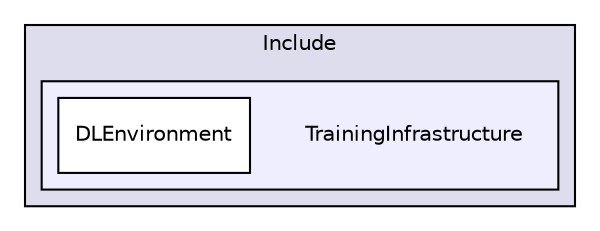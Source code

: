 digraph "TrainingInfrastructure" {
  compound=true
  node [ fontsize="10", fontname="Helvetica"];
  edge [ labelfontsize="10", labelfontname="Helvetica"];
  subgraph clusterdir_3d5303379ae332e69555133b6850fa6c {
    graph [ bgcolor="#ddddee", pencolor="black", label="Include" fontname="Helvetica", fontsize="10", URL="dir_3d5303379ae332e69555133b6850fa6c.html"]
  subgraph clusterdir_0dfea144f23e770d2540509394b11122 {
    graph [ bgcolor="#eeeeff", pencolor="black", label="" URL="dir_0dfea144f23e770d2540509394b11122.html"];
    dir_0dfea144f23e770d2540509394b11122 [shape=plaintext label="TrainingInfrastructure"];
    dir_5125f57c3c31b11e2eba9b78f02e5e79 [shape=box label="DLEnvironment" color="black" fillcolor="white" style="filled" URL="dir_5125f57c3c31b11e2eba9b78f02e5e79.html"];
  }
  }
}
